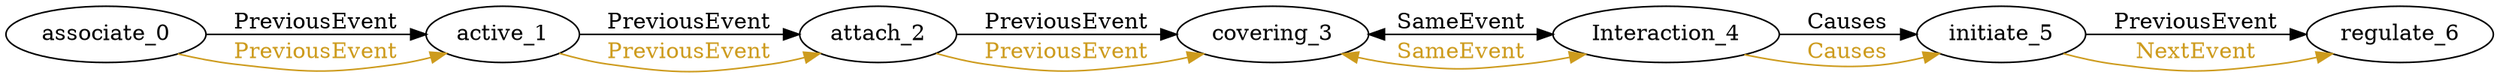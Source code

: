 digraph finite_state_machine { 
	rankdir=LR;
	size="50,50";
node0 [label = "associate_0"]
node1 [label = "active_1"]
node2 [label = "attach_2"]
node3 [label = "covering_3"]
node4 [label = "Interaction_4"]
node5 [label = "initiate_5"]
node6 [label = "regulate_6"]
node0 -> node1 [ label = "PreviousEvent" fontcolor="black"  color = "Black"];
node0 -> node1 [ label = "PreviousEvent" fontcolor="goldenrod3"  color = "goldenrod3"];
node1 -> node2 [ label = "PreviousEvent" fontcolor="black"  color = "Black"];
node1 -> node2 [ label = "PreviousEvent" fontcolor="goldenrod3"  color = "goldenrod3"];
node2 -> node3 [ label = "PreviousEvent" fontcolor="black"  color = "Black"];
node2 -> node3 [ label = "PreviousEvent" fontcolor="goldenrod3"  color = "goldenrod3"];
node3 -> node4 [ label = "SameEvent" fontcolor="black" dir = "both" color = "Black"];
node3 -> node4 [ label = "SameEvent" fontcolor="goldenrod3" dir = "both" color = "goldenrod3"];
node4 -> node5 [ label = "Causes" fontcolor="black"  color = "Black"];
node4 -> node5 [ label = "Causes" fontcolor="goldenrod3"  color = "goldenrod3"];
node5 -> node6 [ label = "PreviousEvent" fontcolor="black"  color = "Black"];
node5 -> node6 [ label = "NextEvent" fontcolor="goldenrod3"  color = "goldenrod3"];
}